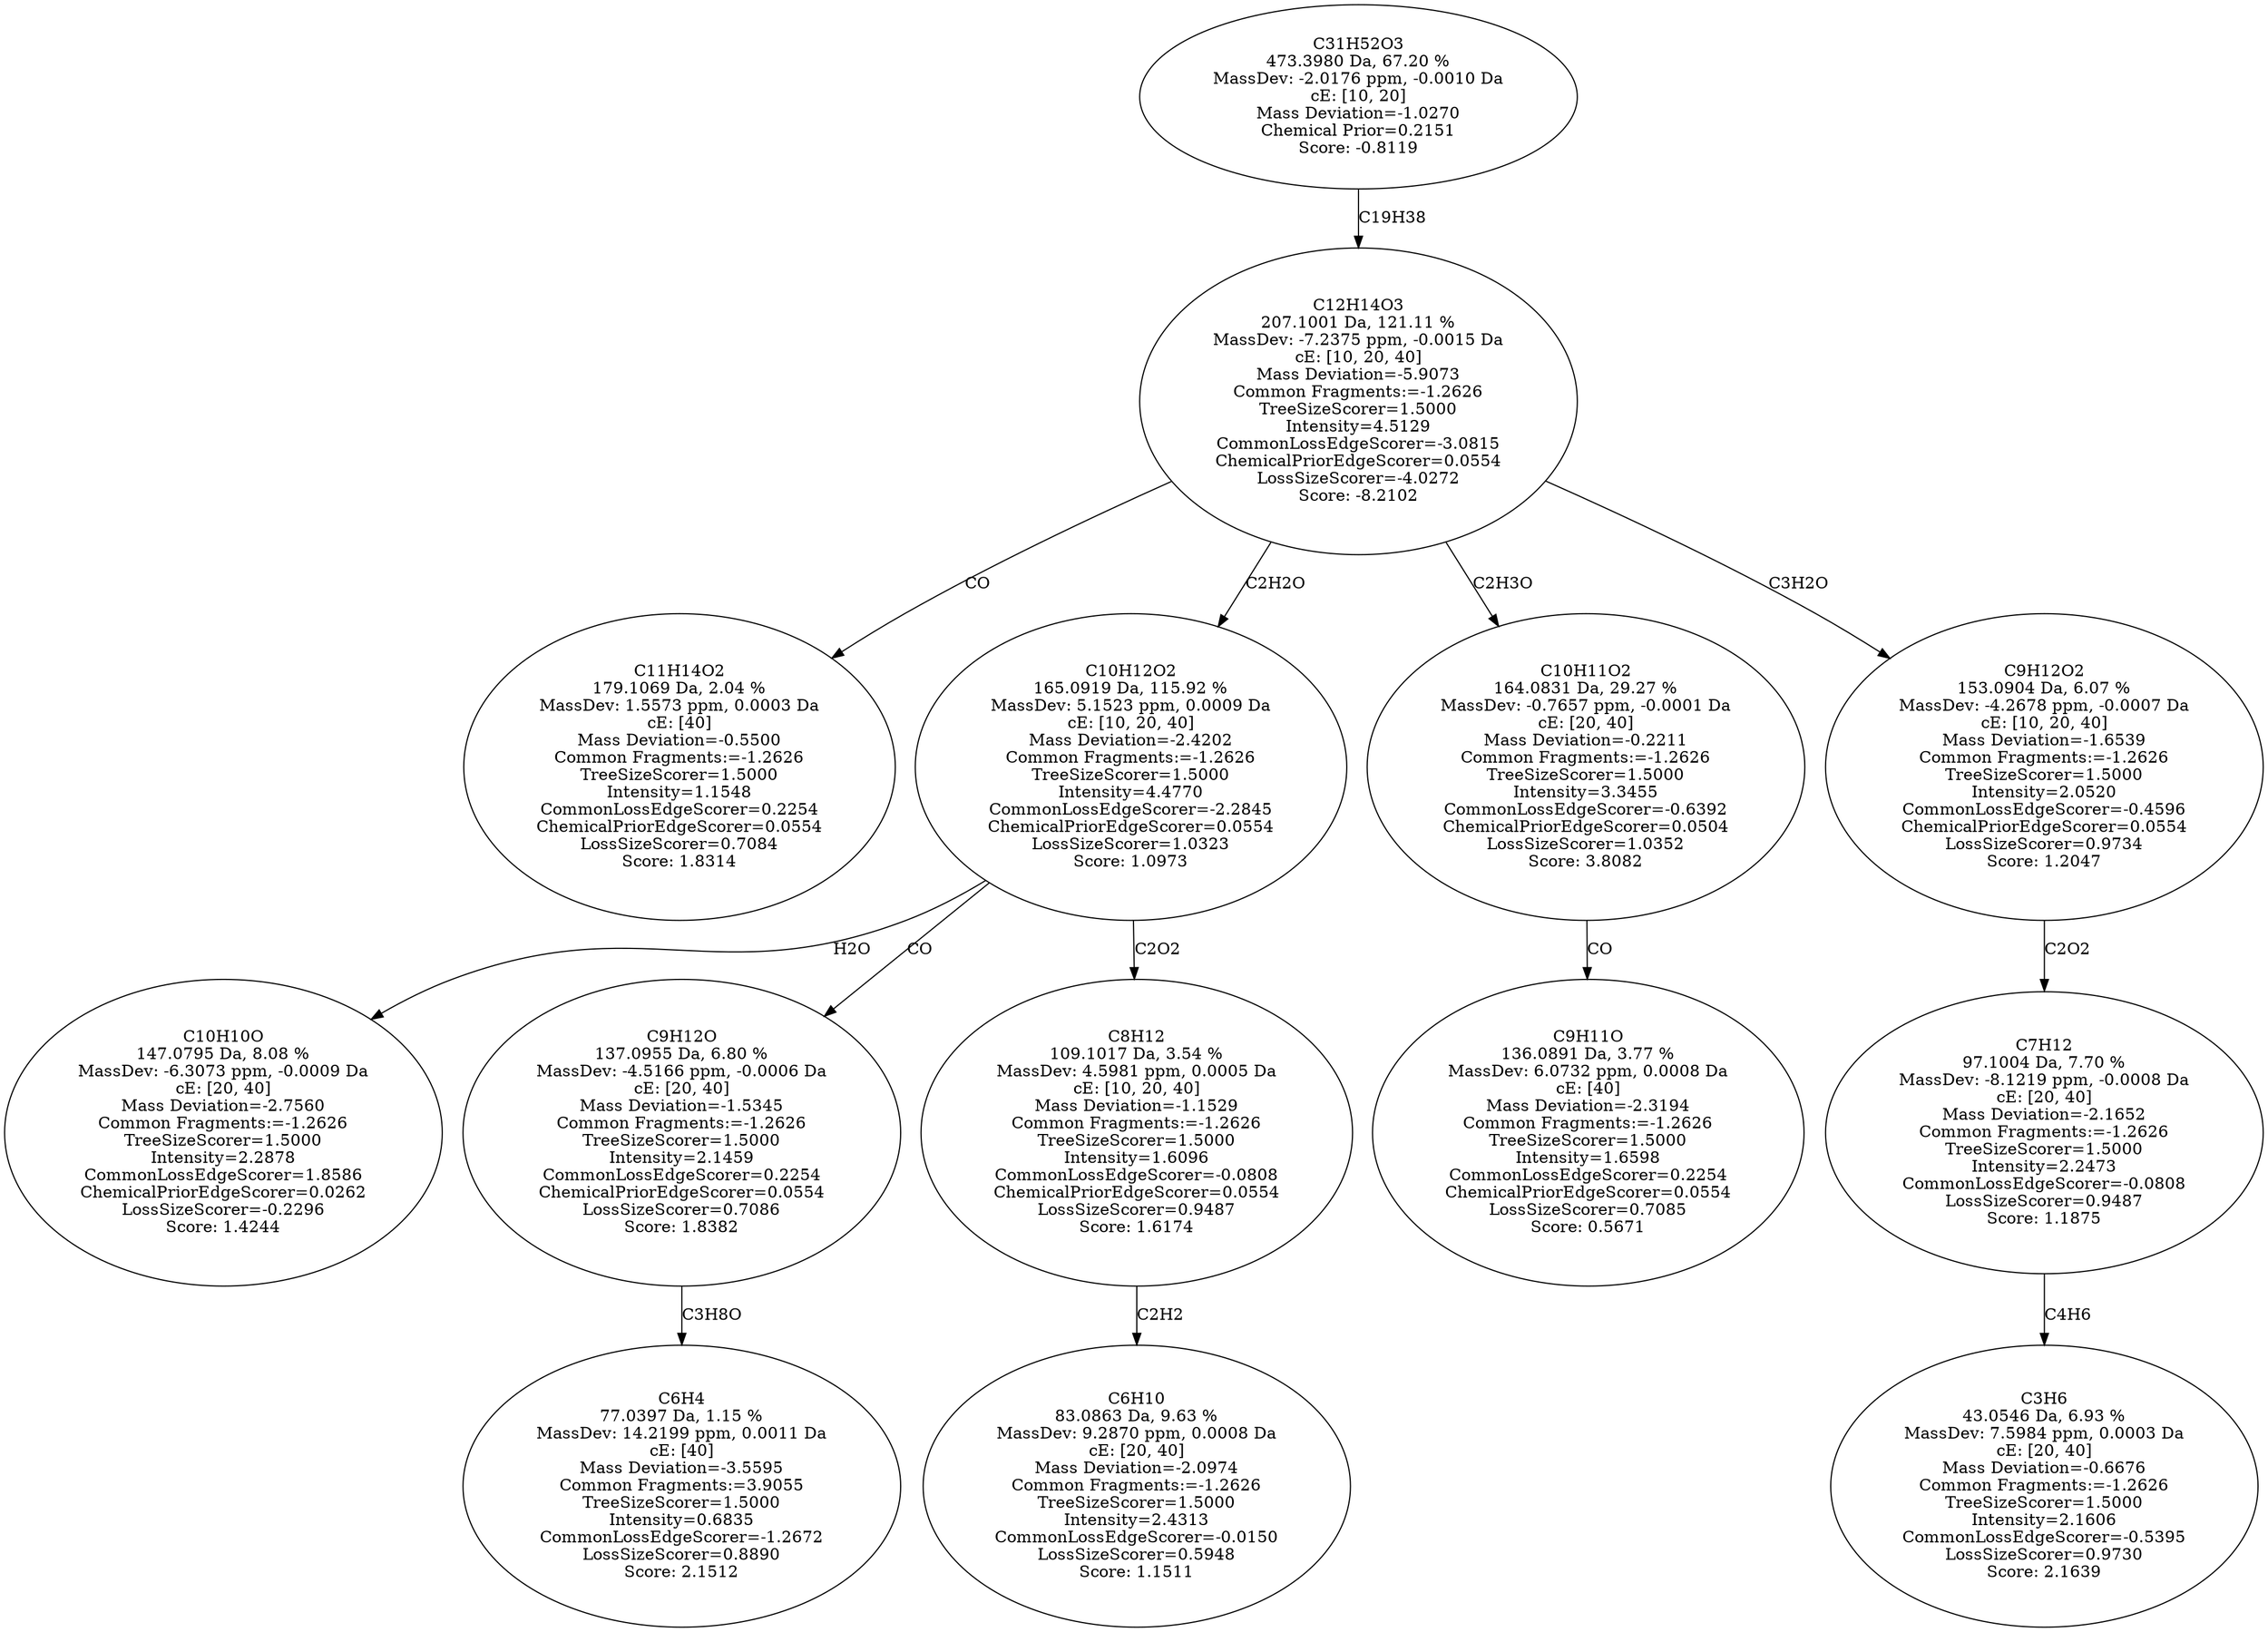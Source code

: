 strict digraph {
v1 [label="C11H14O2\n179.1069 Da, 2.04 %\nMassDev: 1.5573 ppm, 0.0003 Da\ncE: [40]\nMass Deviation=-0.5500\nCommon Fragments:=-1.2626\nTreeSizeScorer=1.5000\nIntensity=1.1548\nCommonLossEdgeScorer=0.2254\nChemicalPriorEdgeScorer=0.0554\nLossSizeScorer=0.7084\nScore: 1.8314"];
v2 [label="C10H10O\n147.0795 Da, 8.08 %\nMassDev: -6.3073 ppm, -0.0009 Da\ncE: [20, 40]\nMass Deviation=-2.7560\nCommon Fragments:=-1.2626\nTreeSizeScorer=1.5000\nIntensity=2.2878\nCommonLossEdgeScorer=1.8586\nChemicalPriorEdgeScorer=0.0262\nLossSizeScorer=-0.2296\nScore: 1.4244"];
v3 [label="C6H4\n77.0397 Da, 1.15 %\nMassDev: 14.2199 ppm, 0.0011 Da\ncE: [40]\nMass Deviation=-3.5595\nCommon Fragments:=3.9055\nTreeSizeScorer=1.5000\nIntensity=0.6835\nCommonLossEdgeScorer=-1.2672\nLossSizeScorer=0.8890\nScore: 2.1512"];
v4 [label="C9H12O\n137.0955 Da, 6.80 %\nMassDev: -4.5166 ppm, -0.0006 Da\ncE: [20, 40]\nMass Deviation=-1.5345\nCommon Fragments:=-1.2626\nTreeSizeScorer=1.5000\nIntensity=2.1459\nCommonLossEdgeScorer=0.2254\nChemicalPriorEdgeScorer=0.0554\nLossSizeScorer=0.7086\nScore: 1.8382"];
v5 [label="C6H10\n83.0863 Da, 9.63 %\nMassDev: 9.2870 ppm, 0.0008 Da\ncE: [20, 40]\nMass Deviation=-2.0974\nCommon Fragments:=-1.2626\nTreeSizeScorer=1.5000\nIntensity=2.4313\nCommonLossEdgeScorer=-0.0150\nLossSizeScorer=0.5948\nScore: 1.1511"];
v6 [label="C8H12\n109.1017 Da, 3.54 %\nMassDev: 4.5981 ppm, 0.0005 Da\ncE: [10, 20, 40]\nMass Deviation=-1.1529\nCommon Fragments:=-1.2626\nTreeSizeScorer=1.5000\nIntensity=1.6096\nCommonLossEdgeScorer=-0.0808\nChemicalPriorEdgeScorer=0.0554\nLossSizeScorer=0.9487\nScore: 1.6174"];
v7 [label="C10H12O2\n165.0919 Da, 115.92 %\nMassDev: 5.1523 ppm, 0.0009 Da\ncE: [10, 20, 40]\nMass Deviation=-2.4202\nCommon Fragments:=-1.2626\nTreeSizeScorer=1.5000\nIntensity=4.4770\nCommonLossEdgeScorer=-2.2845\nChemicalPriorEdgeScorer=0.0554\nLossSizeScorer=1.0323\nScore: 1.0973"];
v8 [label="C9H11O\n136.0891 Da, 3.77 %\nMassDev: 6.0732 ppm, 0.0008 Da\ncE: [40]\nMass Deviation=-2.3194\nCommon Fragments:=-1.2626\nTreeSizeScorer=1.5000\nIntensity=1.6598\nCommonLossEdgeScorer=0.2254\nChemicalPriorEdgeScorer=0.0554\nLossSizeScorer=0.7085\nScore: 0.5671"];
v9 [label="C10H11O2\n164.0831 Da, 29.27 %\nMassDev: -0.7657 ppm, -0.0001 Da\ncE: [20, 40]\nMass Deviation=-0.2211\nCommon Fragments:=-1.2626\nTreeSizeScorer=1.5000\nIntensity=3.3455\nCommonLossEdgeScorer=-0.6392\nChemicalPriorEdgeScorer=0.0504\nLossSizeScorer=1.0352\nScore: 3.8082"];
v10 [label="C3H6\n43.0546 Da, 6.93 %\nMassDev: 7.5984 ppm, 0.0003 Da\ncE: [20, 40]\nMass Deviation=-0.6676\nCommon Fragments:=-1.2626\nTreeSizeScorer=1.5000\nIntensity=2.1606\nCommonLossEdgeScorer=-0.5395\nLossSizeScorer=0.9730\nScore: 2.1639"];
v11 [label="C7H12\n97.1004 Da, 7.70 %\nMassDev: -8.1219 ppm, -0.0008 Da\ncE: [20, 40]\nMass Deviation=-2.1652\nCommon Fragments:=-1.2626\nTreeSizeScorer=1.5000\nIntensity=2.2473\nCommonLossEdgeScorer=-0.0808\nLossSizeScorer=0.9487\nScore: 1.1875"];
v12 [label="C9H12O2\n153.0904 Da, 6.07 %\nMassDev: -4.2678 ppm, -0.0007 Da\ncE: [10, 20, 40]\nMass Deviation=-1.6539\nCommon Fragments:=-1.2626\nTreeSizeScorer=1.5000\nIntensity=2.0520\nCommonLossEdgeScorer=-0.4596\nChemicalPriorEdgeScorer=0.0554\nLossSizeScorer=0.9734\nScore: 1.2047"];
v13 [label="C12H14O3\n207.1001 Da, 121.11 %\nMassDev: -7.2375 ppm, -0.0015 Da\ncE: [10, 20, 40]\nMass Deviation=-5.9073\nCommon Fragments:=-1.2626\nTreeSizeScorer=1.5000\nIntensity=4.5129\nCommonLossEdgeScorer=-3.0815\nChemicalPriorEdgeScorer=0.0554\nLossSizeScorer=-4.0272\nScore: -8.2102"];
v14 [label="C31H52O3\n473.3980 Da, 67.20 %\nMassDev: -2.0176 ppm, -0.0010 Da\ncE: [10, 20]\nMass Deviation=-1.0270\nChemical Prior=0.2151\nScore: -0.8119"];
v13 -> v1 [label="CO"];
v7 -> v2 [label="H2O"];
v4 -> v3 [label="C3H8O"];
v7 -> v4 [label="CO"];
v6 -> v5 [label="C2H2"];
v7 -> v6 [label="C2O2"];
v13 -> v7 [label="C2H2O"];
v9 -> v8 [label="CO"];
v13 -> v9 [label="C2H3O"];
v11 -> v10 [label="C4H6"];
v12 -> v11 [label="C2O2"];
v13 -> v12 [label="C3H2O"];
v14 -> v13 [label="C19H38"];
}